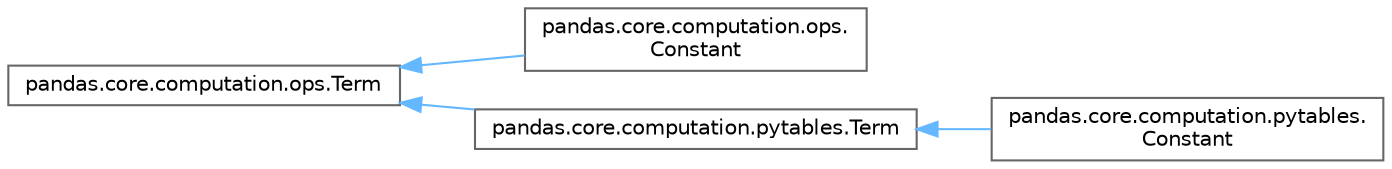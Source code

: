 digraph "Graphical Class Hierarchy"
{
 // LATEX_PDF_SIZE
  bgcolor="transparent";
  edge [fontname=Helvetica,fontsize=10,labelfontname=Helvetica,labelfontsize=10];
  node [fontname=Helvetica,fontsize=10,shape=box,height=0.2,width=0.4];
  rankdir="LR";
  Node0 [id="Node000000",label="pandas.core.computation.ops.Term",height=0.2,width=0.4,color="grey40", fillcolor="white", style="filled",URL="$d1/d1e/classpandas_1_1core_1_1computation_1_1ops_1_1Term.html",tooltip=" "];
  Node0 -> Node1 [id="edge4533_Node000000_Node000001",dir="back",color="steelblue1",style="solid",tooltip=" "];
  Node1 [id="Node000001",label="pandas.core.computation.ops.\lConstant",height=0.2,width=0.4,color="grey40", fillcolor="white", style="filled",URL="$d3/dae/classpandas_1_1core_1_1computation_1_1ops_1_1Constant.html",tooltip=" "];
  Node0 -> Node2 [id="edge4534_Node000000_Node000002",dir="back",color="steelblue1",style="solid",tooltip=" "];
  Node2 [id="Node000002",label="pandas.core.computation.pytables.Term",height=0.2,width=0.4,color="grey40", fillcolor="white", style="filled",URL="$d6/d81/classpandas_1_1core_1_1computation_1_1pytables_1_1Term.html",tooltip=" "];
  Node2 -> Node3 [id="edge4535_Node000002_Node000003",dir="back",color="steelblue1",style="solid",tooltip=" "];
  Node3 [id="Node000003",label="pandas.core.computation.pytables.\lConstant",height=0.2,width=0.4,color="grey40", fillcolor="white", style="filled",URL="$dd/d4d/classpandas_1_1core_1_1computation_1_1pytables_1_1Constant.html",tooltip=" "];
}
